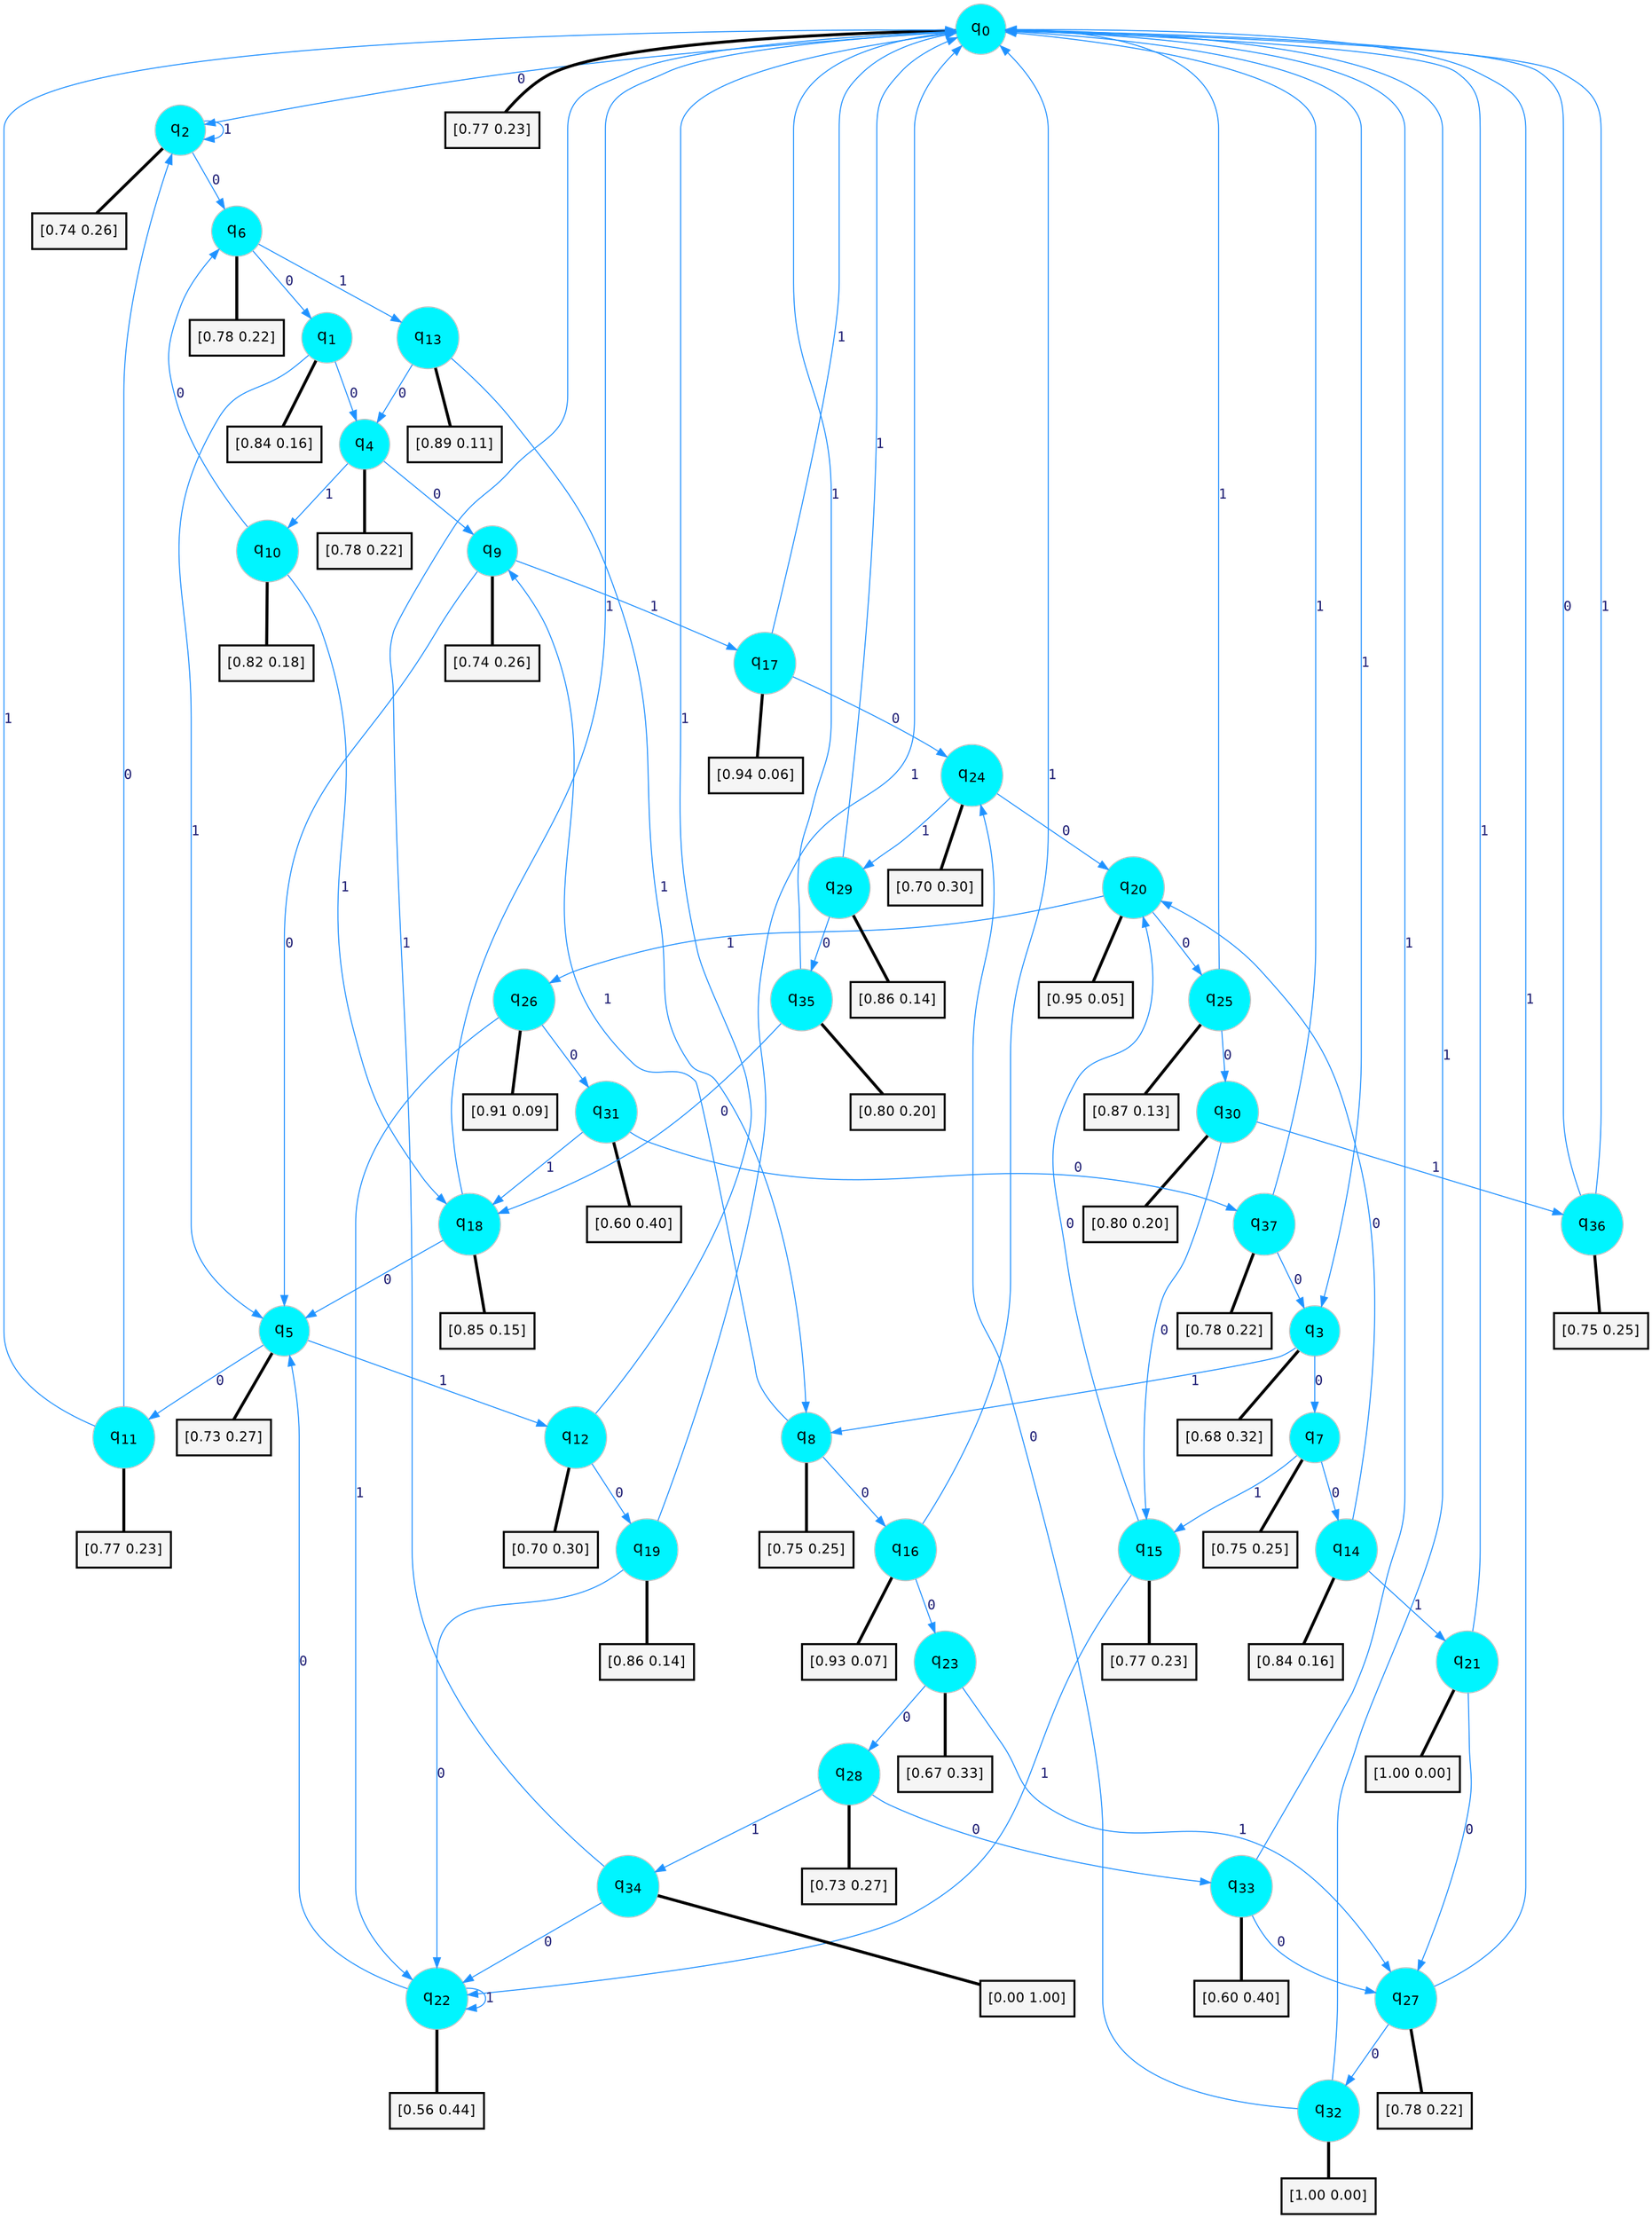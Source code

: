 digraph G {
graph [
bgcolor=transparent, dpi=300, rankdir=TD, size="40,25"];
node [
color=gray, fillcolor=turquoise1, fontcolor=black, fontname=Helvetica, fontsize=16, fontweight=bold, shape=circle, style=filled];
edge [
arrowsize=1, color=dodgerblue1, fontcolor=midnightblue, fontname=courier, fontweight=bold, penwidth=1, style=solid, weight=20];
0[label=<q<SUB>0</SUB>>];
1[label=<q<SUB>1</SUB>>];
2[label=<q<SUB>2</SUB>>];
3[label=<q<SUB>3</SUB>>];
4[label=<q<SUB>4</SUB>>];
5[label=<q<SUB>5</SUB>>];
6[label=<q<SUB>6</SUB>>];
7[label=<q<SUB>7</SUB>>];
8[label=<q<SUB>8</SUB>>];
9[label=<q<SUB>9</SUB>>];
10[label=<q<SUB>10</SUB>>];
11[label=<q<SUB>11</SUB>>];
12[label=<q<SUB>12</SUB>>];
13[label=<q<SUB>13</SUB>>];
14[label=<q<SUB>14</SUB>>];
15[label=<q<SUB>15</SUB>>];
16[label=<q<SUB>16</SUB>>];
17[label=<q<SUB>17</SUB>>];
18[label=<q<SUB>18</SUB>>];
19[label=<q<SUB>19</SUB>>];
20[label=<q<SUB>20</SUB>>];
21[label=<q<SUB>21</SUB>>];
22[label=<q<SUB>22</SUB>>];
23[label=<q<SUB>23</SUB>>];
24[label=<q<SUB>24</SUB>>];
25[label=<q<SUB>25</SUB>>];
26[label=<q<SUB>26</SUB>>];
27[label=<q<SUB>27</SUB>>];
28[label=<q<SUB>28</SUB>>];
29[label=<q<SUB>29</SUB>>];
30[label=<q<SUB>30</SUB>>];
31[label=<q<SUB>31</SUB>>];
32[label=<q<SUB>32</SUB>>];
33[label=<q<SUB>33</SUB>>];
34[label=<q<SUB>34</SUB>>];
35[label=<q<SUB>35</SUB>>];
36[label=<q<SUB>36</SUB>>];
37[label=<q<SUB>37</SUB>>];
38[label="[0.77 0.23]", shape=box,fontcolor=black, fontname=Helvetica, fontsize=14, penwidth=2, fillcolor=whitesmoke,color=black];
39[label="[0.84 0.16]", shape=box,fontcolor=black, fontname=Helvetica, fontsize=14, penwidth=2, fillcolor=whitesmoke,color=black];
40[label="[0.74 0.26]", shape=box,fontcolor=black, fontname=Helvetica, fontsize=14, penwidth=2, fillcolor=whitesmoke,color=black];
41[label="[0.68 0.32]", shape=box,fontcolor=black, fontname=Helvetica, fontsize=14, penwidth=2, fillcolor=whitesmoke,color=black];
42[label="[0.78 0.22]", shape=box,fontcolor=black, fontname=Helvetica, fontsize=14, penwidth=2, fillcolor=whitesmoke,color=black];
43[label="[0.73 0.27]", shape=box,fontcolor=black, fontname=Helvetica, fontsize=14, penwidth=2, fillcolor=whitesmoke,color=black];
44[label="[0.78 0.22]", shape=box,fontcolor=black, fontname=Helvetica, fontsize=14, penwidth=2, fillcolor=whitesmoke,color=black];
45[label="[0.75 0.25]", shape=box,fontcolor=black, fontname=Helvetica, fontsize=14, penwidth=2, fillcolor=whitesmoke,color=black];
46[label="[0.75 0.25]", shape=box,fontcolor=black, fontname=Helvetica, fontsize=14, penwidth=2, fillcolor=whitesmoke,color=black];
47[label="[0.74 0.26]", shape=box,fontcolor=black, fontname=Helvetica, fontsize=14, penwidth=2, fillcolor=whitesmoke,color=black];
48[label="[0.82 0.18]", shape=box,fontcolor=black, fontname=Helvetica, fontsize=14, penwidth=2, fillcolor=whitesmoke,color=black];
49[label="[0.77 0.23]", shape=box,fontcolor=black, fontname=Helvetica, fontsize=14, penwidth=2, fillcolor=whitesmoke,color=black];
50[label="[0.70 0.30]", shape=box,fontcolor=black, fontname=Helvetica, fontsize=14, penwidth=2, fillcolor=whitesmoke,color=black];
51[label="[0.89 0.11]", shape=box,fontcolor=black, fontname=Helvetica, fontsize=14, penwidth=2, fillcolor=whitesmoke,color=black];
52[label="[0.84 0.16]", shape=box,fontcolor=black, fontname=Helvetica, fontsize=14, penwidth=2, fillcolor=whitesmoke,color=black];
53[label="[0.77 0.23]", shape=box,fontcolor=black, fontname=Helvetica, fontsize=14, penwidth=2, fillcolor=whitesmoke,color=black];
54[label="[0.93 0.07]", shape=box,fontcolor=black, fontname=Helvetica, fontsize=14, penwidth=2, fillcolor=whitesmoke,color=black];
55[label="[0.94 0.06]", shape=box,fontcolor=black, fontname=Helvetica, fontsize=14, penwidth=2, fillcolor=whitesmoke,color=black];
56[label="[0.85 0.15]", shape=box,fontcolor=black, fontname=Helvetica, fontsize=14, penwidth=2, fillcolor=whitesmoke,color=black];
57[label="[0.86 0.14]", shape=box,fontcolor=black, fontname=Helvetica, fontsize=14, penwidth=2, fillcolor=whitesmoke,color=black];
58[label="[0.95 0.05]", shape=box,fontcolor=black, fontname=Helvetica, fontsize=14, penwidth=2, fillcolor=whitesmoke,color=black];
59[label="[1.00 0.00]", shape=box,fontcolor=black, fontname=Helvetica, fontsize=14, penwidth=2, fillcolor=whitesmoke,color=black];
60[label="[0.56 0.44]", shape=box,fontcolor=black, fontname=Helvetica, fontsize=14, penwidth=2, fillcolor=whitesmoke,color=black];
61[label="[0.67 0.33]", shape=box,fontcolor=black, fontname=Helvetica, fontsize=14, penwidth=2, fillcolor=whitesmoke,color=black];
62[label="[0.70 0.30]", shape=box,fontcolor=black, fontname=Helvetica, fontsize=14, penwidth=2, fillcolor=whitesmoke,color=black];
63[label="[0.87 0.13]", shape=box,fontcolor=black, fontname=Helvetica, fontsize=14, penwidth=2, fillcolor=whitesmoke,color=black];
64[label="[0.91 0.09]", shape=box,fontcolor=black, fontname=Helvetica, fontsize=14, penwidth=2, fillcolor=whitesmoke,color=black];
65[label="[0.78 0.22]", shape=box,fontcolor=black, fontname=Helvetica, fontsize=14, penwidth=2, fillcolor=whitesmoke,color=black];
66[label="[0.73 0.27]", shape=box,fontcolor=black, fontname=Helvetica, fontsize=14, penwidth=2, fillcolor=whitesmoke,color=black];
67[label="[0.86 0.14]", shape=box,fontcolor=black, fontname=Helvetica, fontsize=14, penwidth=2, fillcolor=whitesmoke,color=black];
68[label="[0.80 0.20]", shape=box,fontcolor=black, fontname=Helvetica, fontsize=14, penwidth=2, fillcolor=whitesmoke,color=black];
69[label="[0.60 0.40]", shape=box,fontcolor=black, fontname=Helvetica, fontsize=14, penwidth=2, fillcolor=whitesmoke,color=black];
70[label="[1.00 0.00]", shape=box,fontcolor=black, fontname=Helvetica, fontsize=14, penwidth=2, fillcolor=whitesmoke,color=black];
71[label="[0.60 0.40]", shape=box,fontcolor=black, fontname=Helvetica, fontsize=14, penwidth=2, fillcolor=whitesmoke,color=black];
72[label="[0.00 1.00]", shape=box,fontcolor=black, fontname=Helvetica, fontsize=14, penwidth=2, fillcolor=whitesmoke,color=black];
73[label="[0.80 0.20]", shape=box,fontcolor=black, fontname=Helvetica, fontsize=14, penwidth=2, fillcolor=whitesmoke,color=black];
74[label="[0.75 0.25]", shape=box,fontcolor=black, fontname=Helvetica, fontsize=14, penwidth=2, fillcolor=whitesmoke,color=black];
75[label="[0.78 0.22]", shape=box,fontcolor=black, fontname=Helvetica, fontsize=14, penwidth=2, fillcolor=whitesmoke,color=black];
0->2 [label=0];
0->3 [label=1];
0->38 [arrowhead=none, penwidth=3,color=black];
1->4 [label=0];
1->5 [label=1];
1->39 [arrowhead=none, penwidth=3,color=black];
2->6 [label=0];
2->2 [label=1];
2->40 [arrowhead=none, penwidth=3,color=black];
3->7 [label=0];
3->8 [label=1];
3->41 [arrowhead=none, penwidth=3,color=black];
4->9 [label=0];
4->10 [label=1];
4->42 [arrowhead=none, penwidth=3,color=black];
5->11 [label=0];
5->12 [label=1];
5->43 [arrowhead=none, penwidth=3,color=black];
6->1 [label=0];
6->13 [label=1];
6->44 [arrowhead=none, penwidth=3,color=black];
7->14 [label=0];
7->15 [label=1];
7->45 [arrowhead=none, penwidth=3,color=black];
8->16 [label=0];
8->9 [label=1];
8->46 [arrowhead=none, penwidth=3,color=black];
9->5 [label=0];
9->17 [label=1];
9->47 [arrowhead=none, penwidth=3,color=black];
10->6 [label=0];
10->18 [label=1];
10->48 [arrowhead=none, penwidth=3,color=black];
11->2 [label=0];
11->0 [label=1];
11->49 [arrowhead=none, penwidth=3,color=black];
12->19 [label=0];
12->0 [label=1];
12->50 [arrowhead=none, penwidth=3,color=black];
13->4 [label=0];
13->8 [label=1];
13->51 [arrowhead=none, penwidth=3,color=black];
14->20 [label=0];
14->21 [label=1];
14->52 [arrowhead=none, penwidth=3,color=black];
15->20 [label=0];
15->22 [label=1];
15->53 [arrowhead=none, penwidth=3,color=black];
16->23 [label=0];
16->0 [label=1];
16->54 [arrowhead=none, penwidth=3,color=black];
17->24 [label=0];
17->0 [label=1];
17->55 [arrowhead=none, penwidth=3,color=black];
18->5 [label=0];
18->0 [label=1];
18->56 [arrowhead=none, penwidth=3,color=black];
19->22 [label=0];
19->0 [label=1];
19->57 [arrowhead=none, penwidth=3,color=black];
20->25 [label=0];
20->26 [label=1];
20->58 [arrowhead=none, penwidth=3,color=black];
21->27 [label=0];
21->0 [label=1];
21->59 [arrowhead=none, penwidth=3,color=black];
22->5 [label=0];
22->22 [label=1];
22->60 [arrowhead=none, penwidth=3,color=black];
23->28 [label=0];
23->27 [label=1];
23->61 [arrowhead=none, penwidth=3,color=black];
24->20 [label=0];
24->29 [label=1];
24->62 [arrowhead=none, penwidth=3,color=black];
25->30 [label=0];
25->0 [label=1];
25->63 [arrowhead=none, penwidth=3,color=black];
26->31 [label=0];
26->22 [label=1];
26->64 [arrowhead=none, penwidth=3,color=black];
27->32 [label=0];
27->0 [label=1];
27->65 [arrowhead=none, penwidth=3,color=black];
28->33 [label=0];
28->34 [label=1];
28->66 [arrowhead=none, penwidth=3,color=black];
29->35 [label=0];
29->0 [label=1];
29->67 [arrowhead=none, penwidth=3,color=black];
30->15 [label=0];
30->36 [label=1];
30->68 [arrowhead=none, penwidth=3,color=black];
31->37 [label=0];
31->18 [label=1];
31->69 [arrowhead=none, penwidth=3,color=black];
32->24 [label=0];
32->0 [label=1];
32->70 [arrowhead=none, penwidth=3,color=black];
33->27 [label=0];
33->0 [label=1];
33->71 [arrowhead=none, penwidth=3,color=black];
34->22 [label=0];
34->0 [label=1];
34->72 [arrowhead=none, penwidth=3,color=black];
35->18 [label=0];
35->0 [label=1];
35->73 [arrowhead=none, penwidth=3,color=black];
36->0 [label=0];
36->0 [label=1];
36->74 [arrowhead=none, penwidth=3,color=black];
37->3 [label=0];
37->0 [label=1];
37->75 [arrowhead=none, penwidth=3,color=black];
}
